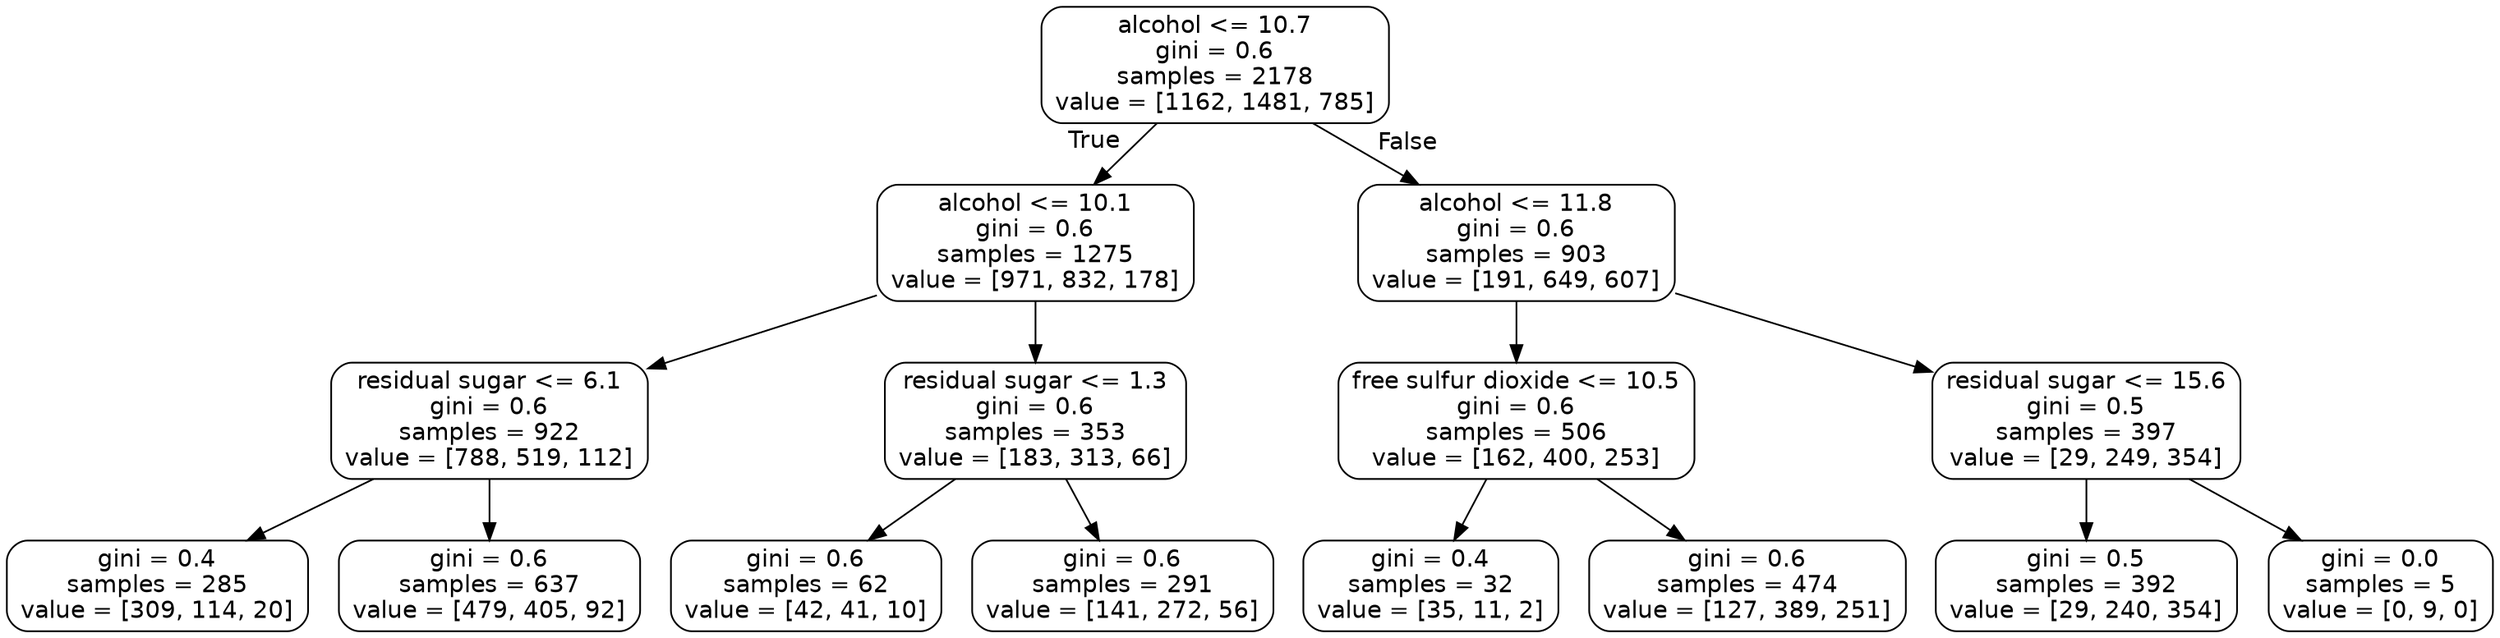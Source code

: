 digraph Tree {
node [shape=box, style="rounded", color="black", fontname=helvetica] ;
edge [fontname=helvetica] ;
0 [label="alcohol <= 10.7\ngini = 0.6\nsamples = 2178\nvalue = [1162, 1481, 785]"] ;
1 [label="alcohol <= 10.1\ngini = 0.6\nsamples = 1275\nvalue = [971, 832, 178]"] ;
0 -> 1 [labeldistance=2.5, labelangle=45, headlabel="True"] ;
2 [label="residual sugar <= 6.1\ngini = 0.6\nsamples = 922\nvalue = [788, 519, 112]"] ;
1 -> 2 ;
3 [label="gini = 0.4\nsamples = 285\nvalue = [309, 114, 20]"] ;
2 -> 3 ;
4 [label="gini = 0.6\nsamples = 637\nvalue = [479, 405, 92]"] ;
2 -> 4 ;
5 [label="residual sugar <= 1.3\ngini = 0.6\nsamples = 353\nvalue = [183, 313, 66]"] ;
1 -> 5 ;
6 [label="gini = 0.6\nsamples = 62\nvalue = [42, 41, 10]"] ;
5 -> 6 ;
7 [label="gini = 0.6\nsamples = 291\nvalue = [141, 272, 56]"] ;
5 -> 7 ;
8 [label="alcohol <= 11.8\ngini = 0.6\nsamples = 903\nvalue = [191, 649, 607]"] ;
0 -> 8 [labeldistance=2.5, labelangle=-45, headlabel="False"] ;
9 [label="free sulfur dioxide <= 10.5\ngini = 0.6\nsamples = 506\nvalue = [162, 400, 253]"] ;
8 -> 9 ;
10 [label="gini = 0.4\nsamples = 32\nvalue = [35, 11, 2]"] ;
9 -> 10 ;
11 [label="gini = 0.6\nsamples = 474\nvalue = [127, 389, 251]"] ;
9 -> 11 ;
12 [label="residual sugar <= 15.6\ngini = 0.5\nsamples = 397\nvalue = [29, 249, 354]"] ;
8 -> 12 ;
13 [label="gini = 0.5\nsamples = 392\nvalue = [29, 240, 354]"] ;
12 -> 13 ;
14 [label="gini = 0.0\nsamples = 5\nvalue = [0, 9, 0]"] ;
12 -> 14 ;
}